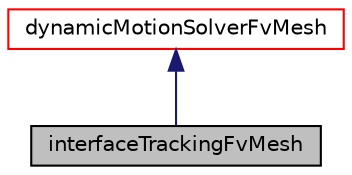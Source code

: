 digraph "interfaceTrackingFvMesh"
{
  bgcolor="transparent";
  edge [fontname="Helvetica",fontsize="10",labelfontname="Helvetica",labelfontsize="10"];
  node [fontname="Helvetica",fontsize="10",shape=record];
  Node1 [label="interfaceTrackingFvMesh",height=0.2,width=0.4,color="black", fillcolor="grey75", style="filled" fontcolor="black"];
  Node2 -> Node1 [dir="back",color="midnightblue",fontsize="10",style="solid",fontname="Helvetica"];
  Node2 [label="dynamicMotionSolverFvMesh",height=0.2,width=0.4,color="red",URL="$classFoam_1_1dynamicMotionSolverFvMesh.html",tooltip="The dynamicMotionSolverFvMesh. "];
}

